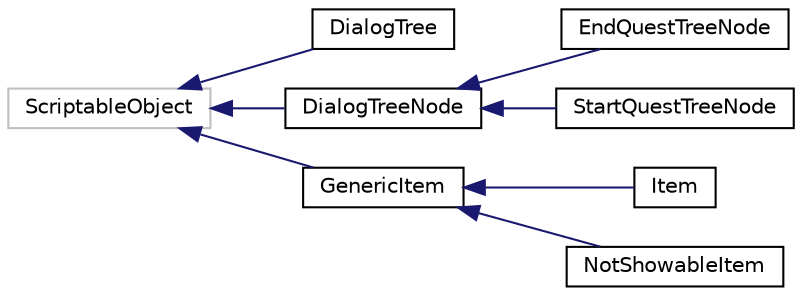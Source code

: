 digraph "Graphical Class Hierarchy"
{
  edge [fontname="Helvetica",fontsize="10",labelfontname="Helvetica",labelfontsize="10"];
  node [fontname="Helvetica",fontsize="10",shape=record];
  rankdir="LR";
  Node1 [label="ScriptableObject",height=0.2,width=0.4,color="grey75", fillcolor="white", style="filled"];
  Node1 -> Node0 [dir="back",color="midnightblue",fontsize="10",style="solid",fontname="Helvetica"];
  Node0 [label="DialogTree",height=0.2,width=0.4,color="black", fillcolor="white", style="filled",URL="$class_dialog_tree.html",tooltip="Developed by: Higor (hcmb) A DialogTree is a complex structure useful for creating dialogs across in ..."];
  Node1 -> Node3 [dir="back",color="midnightblue",fontsize="10",style="solid",fontname="Helvetica"];
  Node3 [label="DialogTreeNode",height=0.2,width=0.4,color="black", fillcolor="white", style="filled",URL="$class_dialog_tree_node.html",tooltip="Developed by: Higor (hcmb) A DialogTreeNode is used for building a DialogTree. Shows text conversatio..."];
  Node3 -> Node4 [dir="back",color="midnightblue",fontsize="10",style="solid",fontname="Helvetica"];
  Node4 [label="EndQuestTreeNode",height=0.2,width=0.4,color="black", fillcolor="white", style="filled",URL="$class_end_quest_tree_node.html",tooltip="Developed by: Higor (hcmb) A RewardTreeNode will have a list of rewards that will be given for the pl..."];
  Node3 -> Node5 [dir="back",color="midnightblue",fontsize="10",style="solid",fontname="Helvetica"];
  Node5 [label="StartQuestTreeNode",height=0.2,width=0.4,color="black", fillcolor="white", style="filled",URL="$class_start_quest_tree_node.html",tooltip="Developed by: Higor (hcmb) A RewardTreeNode will have a list of rewards that will be given for the pl..."];
  Node1 -> Node6 [dir="back",color="midnightblue",fontsize="10",style="solid",fontname="Helvetica"];
  Node6 [label="GenericItem",height=0.2,width=0.4,color="black", fillcolor="white", style="filled",URL="$class_generic_item.html",tooltip="Developed by: Peao (rngs); Represents a GenericItem, possible extensions could be an Item..."];
  Node6 -> Node7 [dir="back",color="midnightblue",fontsize="10",style="solid",fontname="Helvetica"];
  Node7 [label="Item",height=0.2,width=0.4,color="black", fillcolor="white", style="filled",URL="$class_item.html",tooltip="Represents an item. Composed by a sprite, a title and description "];
  Node6 -> Node8 [dir="back",color="midnightblue",fontsize="10",style="solid",fontname="Helvetica"];
  Node8 [label="NotShowableItem",height=0.2,width=0.4,color="black", fillcolor="white", style="filled",URL="$class_not_showable_item.html",tooltip="Developed by: Peao (rngs); Definition for a not showable item. Could contain differents properties..."];
}
